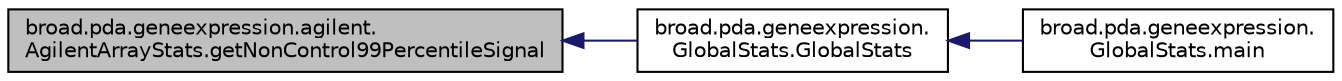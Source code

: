 digraph "broad.pda.geneexpression.agilent.AgilentArrayStats.getNonControl99PercentileSignal"
{
  edge [fontname="Helvetica",fontsize="10",labelfontname="Helvetica",labelfontsize="10"];
  node [fontname="Helvetica",fontsize="10",shape=record];
  rankdir="LR";
  Node1 [label="broad.pda.geneexpression.agilent.\lAgilentArrayStats.getNonControl99PercentileSignal",height=0.2,width=0.4,color="black", fillcolor="grey75", style="filled" fontcolor="black"];
  Node1 -> Node2 [dir="back",color="midnightblue",fontsize="10",style="solid"];
  Node2 [label="broad.pda.geneexpression.\lGlobalStats.GlobalStats",height=0.2,width=0.4,color="black", fillcolor="white", style="filled",URL="$classbroad_1_1pda_1_1geneexpression_1_1_global_stats.html#ad709bbb0f08e17a6052b7f04afed0c97"];
  Node2 -> Node3 [dir="back",color="midnightblue",fontsize="10",style="solid"];
  Node3 [label="broad.pda.geneexpression.\lGlobalStats.main",height=0.2,width=0.4,color="black", fillcolor="white", style="filled",URL="$classbroad_1_1pda_1_1geneexpression_1_1_global_stats.html#af5084c20044cacb771295a27d5fd62b8"];
}

